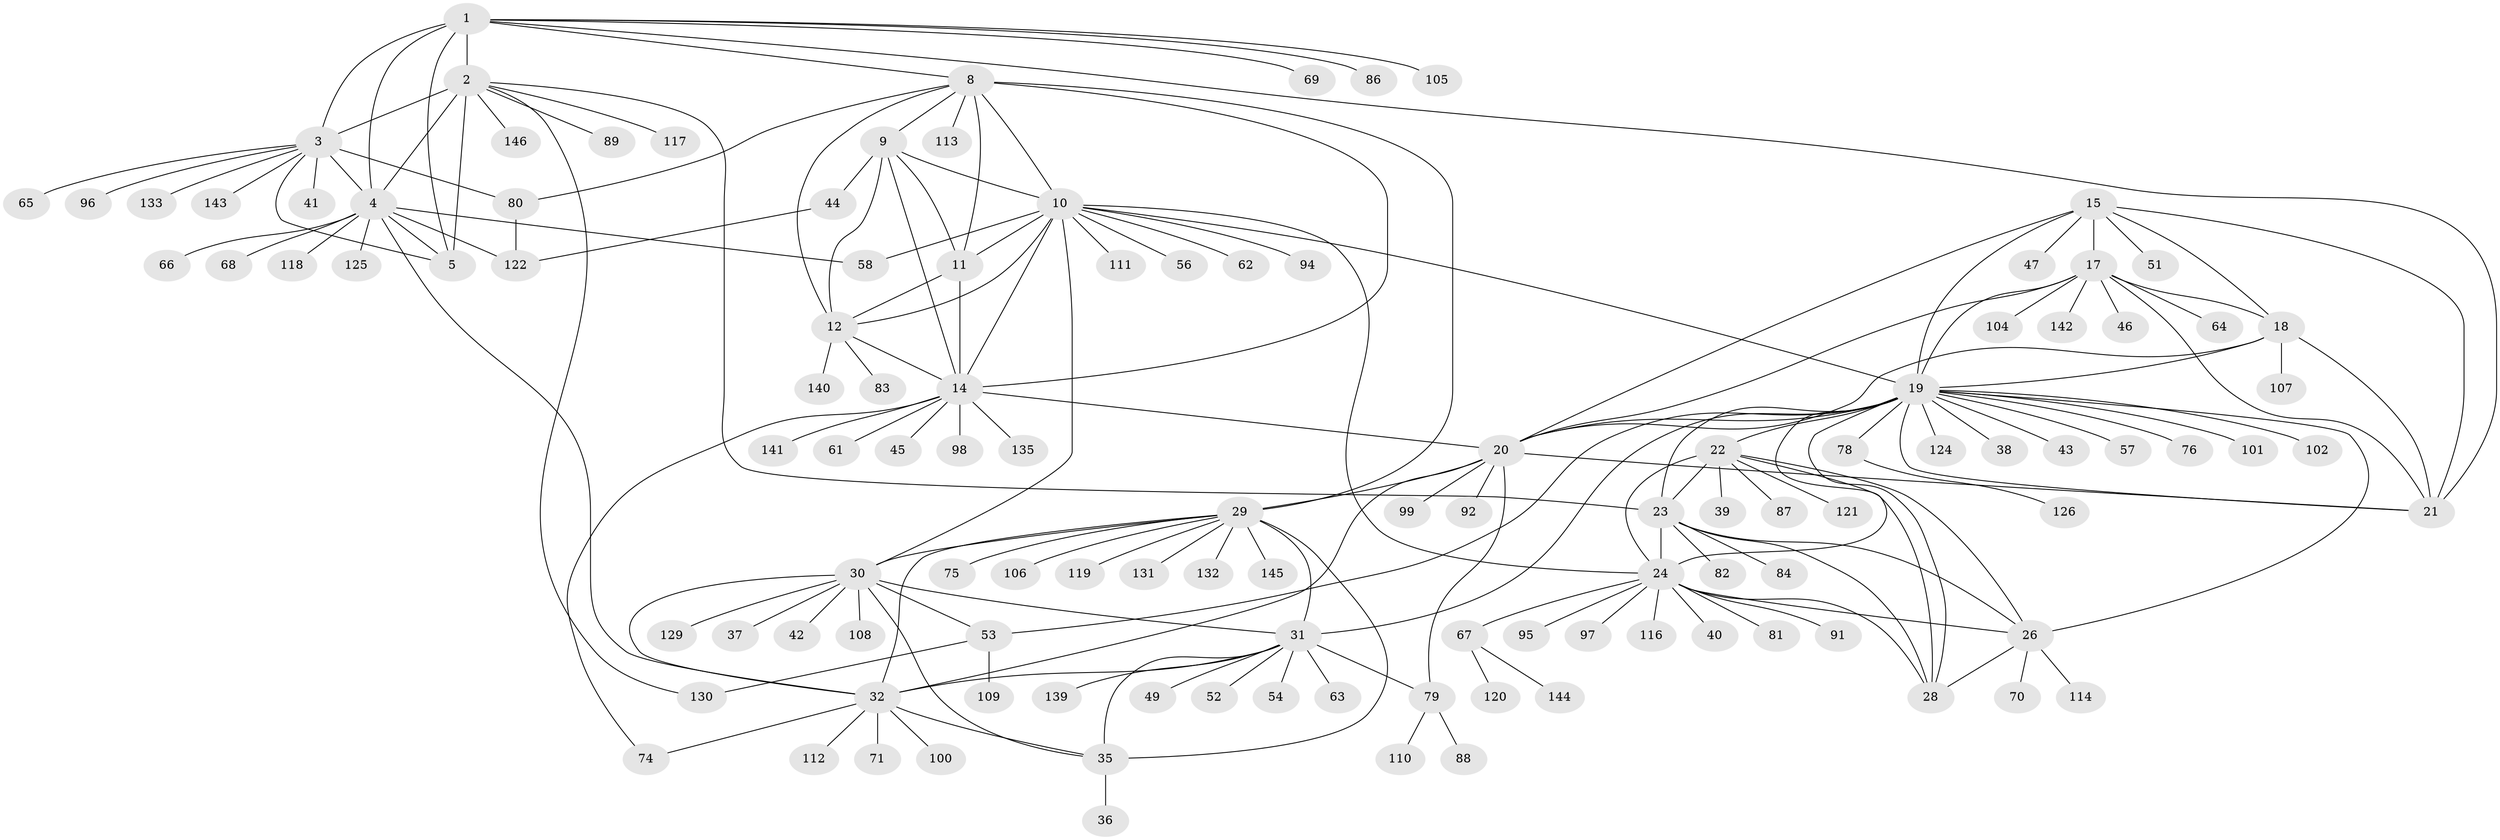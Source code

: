 // Generated by graph-tools (version 1.1) at 2025/24/03/03/25 07:24:09]
// undirected, 118 vertices, 176 edges
graph export_dot {
graph [start="1"]
  node [color=gray90,style=filled];
  1 [super="+6"];
  2 [super="+7"];
  3 [super="+59"];
  4 [super="+123"];
  5;
  8 [super="+13"];
  9;
  10 [super="+103"];
  11 [super="+90"];
  12 [super="+134"];
  14 [super="+73"];
  15 [super="+16"];
  17 [super="+50"];
  18 [super="+127"];
  19 [super="+27"];
  20 [super="+72"];
  21 [super="+138"];
  22 [super="+60"];
  23 [super="+137"];
  24 [super="+25"];
  26;
  28;
  29 [super="+34"];
  30 [super="+85"];
  31 [super="+33"];
  32 [super="+48"];
  35;
  36;
  37;
  38;
  39;
  40;
  41 [super="+55"];
  42;
  43;
  44;
  45;
  46;
  47;
  49;
  51;
  52;
  53 [super="+93"];
  54;
  56;
  57;
  58;
  61;
  62;
  63;
  64;
  65;
  66;
  67 [super="+77"];
  68;
  69;
  70;
  71;
  74;
  75;
  76;
  78 [super="+115"];
  79;
  80;
  81;
  82;
  83;
  84;
  86;
  87;
  88;
  89;
  91;
  92;
  94;
  95;
  96;
  97;
  98;
  99;
  100;
  101;
  102;
  104;
  105;
  106;
  107;
  108;
  109;
  110;
  111;
  112;
  113 [super="+128"];
  114;
  116;
  117;
  118;
  119;
  120;
  121;
  122 [super="+136"];
  124;
  125;
  126;
  129;
  130;
  131;
  132;
  133;
  135;
  139;
  140;
  141;
  142;
  143;
  144;
  145;
  146;
  1 -- 2 [weight=4];
  1 -- 3 [weight=2];
  1 -- 4 [weight=2];
  1 -- 5 [weight=2];
  1 -- 8;
  1 -- 86;
  1 -- 69;
  1 -- 105;
  1 -- 21;
  2 -- 3 [weight=2];
  2 -- 4 [weight=2];
  2 -- 5 [weight=2];
  2 -- 130;
  2 -- 146;
  2 -- 117;
  2 -- 23;
  2 -- 89;
  3 -- 4;
  3 -- 5;
  3 -- 41;
  3 -- 65;
  3 -- 80;
  3 -- 133;
  3 -- 143;
  3 -- 96;
  4 -- 5;
  4 -- 32;
  4 -- 58;
  4 -- 66;
  4 -- 68;
  4 -- 118;
  4 -- 125;
  4 -- 122;
  8 -- 9 [weight=2];
  8 -- 10 [weight=2];
  8 -- 11 [weight=2];
  8 -- 12 [weight=2];
  8 -- 14 [weight=2];
  8 -- 80;
  8 -- 113;
  8 -- 29;
  9 -- 10;
  9 -- 11;
  9 -- 12;
  9 -- 14;
  9 -- 44;
  10 -- 11;
  10 -- 12;
  10 -- 14;
  10 -- 56;
  10 -- 58;
  10 -- 62;
  10 -- 94;
  10 -- 111;
  10 -- 30;
  10 -- 19;
  10 -- 24;
  11 -- 12;
  11 -- 14;
  12 -- 14;
  12 -- 83;
  12 -- 140;
  14 -- 20;
  14 -- 45;
  14 -- 61;
  14 -- 74;
  14 -- 98;
  14 -- 135;
  14 -- 141;
  15 -- 17 [weight=2];
  15 -- 18 [weight=2];
  15 -- 19 [weight=2];
  15 -- 20 [weight=2];
  15 -- 21 [weight=2];
  15 -- 47;
  15 -- 51;
  17 -- 18;
  17 -- 19;
  17 -- 20;
  17 -- 21;
  17 -- 46;
  17 -- 64;
  17 -- 104;
  17 -- 142;
  18 -- 19;
  18 -- 20;
  18 -- 21;
  18 -- 107;
  19 -- 20;
  19 -- 21;
  19 -- 38;
  19 -- 57;
  19 -- 78;
  19 -- 102;
  19 -- 101;
  19 -- 43;
  19 -- 76;
  19 -- 28;
  19 -- 53;
  19 -- 22;
  19 -- 23;
  19 -- 24 [weight=2];
  19 -- 26;
  19 -- 124;
  19 -- 31;
  20 -- 21;
  20 -- 79;
  20 -- 92;
  20 -- 99;
  20 -- 32;
  20 -- 29;
  22 -- 23;
  22 -- 24 [weight=2];
  22 -- 26;
  22 -- 28;
  22 -- 39;
  22 -- 87;
  22 -- 121;
  23 -- 24 [weight=2];
  23 -- 26;
  23 -- 28;
  23 -- 82;
  23 -- 84;
  24 -- 26 [weight=2];
  24 -- 28 [weight=2];
  24 -- 81;
  24 -- 91;
  24 -- 97;
  24 -- 67;
  24 -- 40;
  24 -- 116;
  24 -- 95;
  26 -- 28;
  26 -- 70;
  26 -- 114;
  29 -- 30 [weight=2];
  29 -- 31 [weight=4];
  29 -- 32 [weight=2];
  29 -- 35 [weight=2];
  29 -- 106;
  29 -- 132;
  29 -- 145;
  29 -- 131;
  29 -- 75;
  29 -- 119;
  30 -- 31 [weight=2];
  30 -- 32;
  30 -- 35;
  30 -- 37;
  30 -- 42;
  30 -- 53;
  30 -- 108;
  30 -- 129;
  31 -- 32 [weight=2];
  31 -- 35 [weight=2];
  31 -- 52;
  31 -- 54;
  31 -- 139;
  31 -- 79;
  31 -- 49;
  31 -- 63;
  32 -- 35;
  32 -- 71;
  32 -- 74;
  32 -- 100;
  32 -- 112;
  35 -- 36;
  44 -- 122;
  53 -- 109;
  53 -- 130;
  67 -- 120;
  67 -- 144;
  78 -- 126;
  79 -- 88;
  79 -- 110;
  80 -- 122;
}
